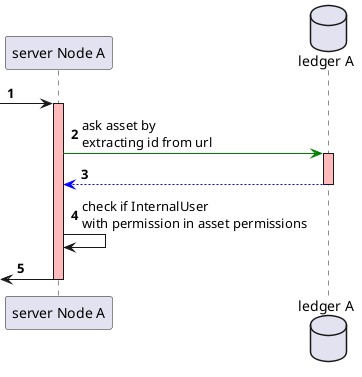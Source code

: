 @startuml

skinparam shadowing false

autonumber

participant "server Node A" as serverA
database "ledger A" as ledgerA

[-> serverA
activate serverA #FFBBBB

serverA -[#green]> ledgerA: ask asset by\nextracting id from url
activate ledgerA #FFBBBB
serverA <[#blue]-- ledgerA
deactivate ledgerA


serverA -> serverA: check if InternalUser\nwith permission in asset permissions

[<- serverA

deactivate serverA

@enduml
